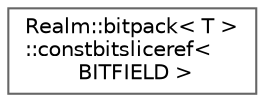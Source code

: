 digraph "Graphical Class Hierarchy"
{
 // LATEX_PDF_SIZE
  bgcolor="transparent";
  edge [fontname=Helvetica,fontsize=10,labelfontname=Helvetica,labelfontsize=10];
  node [fontname=Helvetica,fontsize=10,shape=box,height=0.2,width=0.4];
  rankdir="LR";
  Node0 [id="Node000000",label="Realm::bitpack\< T \>\l::constbitsliceref\<\l BITFIELD \>",height=0.2,width=0.4,color="grey40", fillcolor="white", style="filled",URL="$classRealm_1_1bitpack_1_1constbitsliceref.html",tooltip=" "];
}
